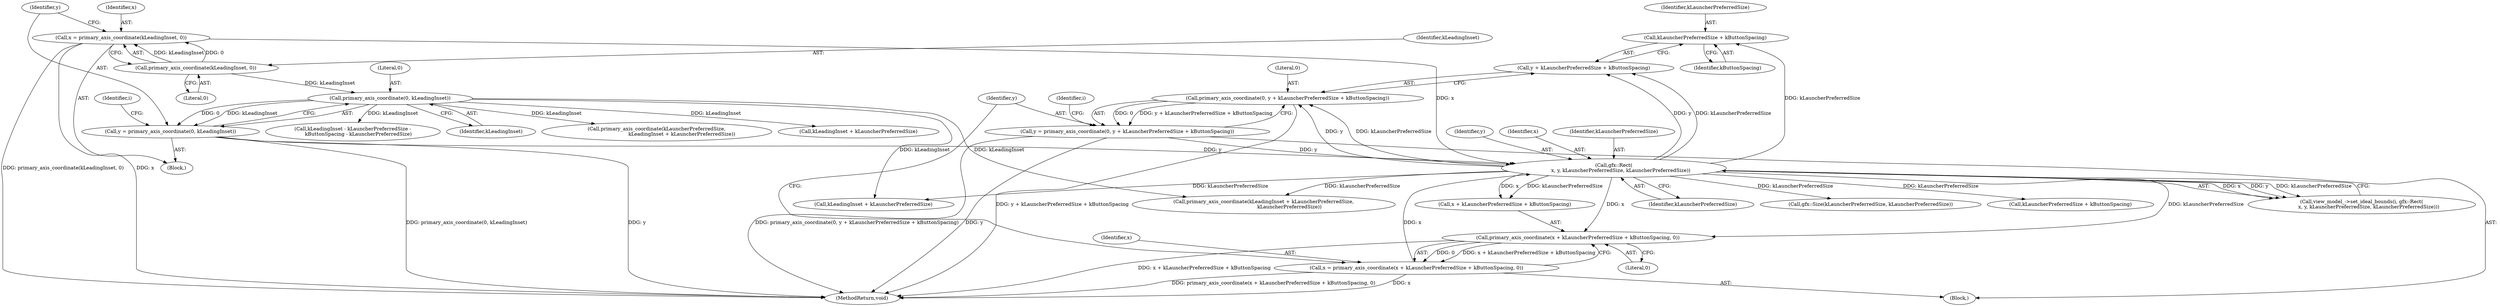 digraph "1_Chrome_3475f5e448ddf5e48888f3d0563245cc46e3c98b_0@API" {
"1000158" [label="(Call,kLauncherPreferredSize + kButtonSpacing)"];
"1000138" [label="(Call,gfx::Rect(\n         x, y, kLauncherPreferredSize, kLauncherPreferredSize))"];
"1000143" [label="(Call,x = primary_axis_coordinate(x + kLauncherPreferredSize + kButtonSpacing, 0))"];
"1000145" [label="(Call,primary_axis_coordinate(x + kLauncherPreferredSize + kButtonSpacing, 0))"];
"1000114" [label="(Call,x = primary_axis_coordinate(kLeadingInset, 0))"];
"1000116" [label="(Call,primary_axis_coordinate(kLeadingInset, 0))"];
"1000120" [label="(Call,y = primary_axis_coordinate(0, kLeadingInset))"];
"1000122" [label="(Call,primary_axis_coordinate(0, kLeadingInset))"];
"1000152" [label="(Call,y = primary_axis_coordinate(0, y + kLauncherPreferredSize + kButtonSpacing))"];
"1000154" [label="(Call,primary_axis_coordinate(0, y + kLauncherPreferredSize + kButtonSpacing))"];
"1000123" [label="(Literal,0)"];
"1000146" [label="(Call,x + kLauncherPreferredSize + kButtonSpacing)"];
"1000145" [label="(Call,primary_axis_coordinate(x + kLauncherPreferredSize + kButtonSpacing, 0))"];
"1000142" [label="(Identifier,kLauncherPreferredSize)"];
"1000140" [label="(Identifier,y)"];
"1000115" [label="(Identifier,x)"];
"1000189" [label="(Call,kLeadingInset - kLauncherPreferredSize -\n       kButtonSpacing - kLauncherPreferredSize)"];
"1000170" [label="(Call,primary_axis_coordinate(kLeadingInset + kLauncherPreferredSize,\n                                 kLauncherPreferredSize))"];
"1000122" [label="(Call,primary_axis_coordinate(0, kLeadingInset))"];
"1000175" [label="(Call,primary_axis_coordinate(kLauncherPreferredSize,\n                                kLeadingInset + kLauncherPreferredSize))"];
"1000155" [label="(Literal,0)"];
"1000144" [label="(Identifier,x)"];
"1000124" [label="(Identifier,kLeadingInset)"];
"1000136" [label="(Call,view_model_->set_ideal_bounds(i, gfx::Rect(\n         x, y, kLauncherPreferredSize, kLauncherPreferredSize)))"];
"1000143" [label="(Call,x = primary_axis_coordinate(x + kLauncherPreferredSize + kButtonSpacing, 0))"];
"1000152" [label="(Call,y = primary_axis_coordinate(0, y + kLauncherPreferredSize + kButtonSpacing))"];
"1000114" [label="(Call,x = primary_axis_coordinate(kLeadingInset, 0))"];
"1000177" [label="(Call,kLeadingInset + kLauncherPreferredSize)"];
"1000181" [label="(Call,gfx::Size(kLauncherPreferredSize, kLauncherPreferredSize))"];
"1000299" [label="(MethodReturn,void)"];
"1000116" [label="(Call,primary_axis_coordinate(kLeadingInset, 0))"];
"1000134" [label="(Identifier,i)"];
"1000118" [label="(Literal,0)"];
"1000159" [label="(Identifier,kLauncherPreferredSize)"];
"1000148" [label="(Call,kLauncherPreferredSize + kButtonSpacing)"];
"1000138" [label="(Call,gfx::Rect(\n         x, y, kLauncherPreferredSize, kLauncherPreferredSize))"];
"1000117" [label="(Identifier,kLeadingInset)"];
"1000135" [label="(Block,)"];
"1000128" [label="(Identifier,i)"];
"1000158" [label="(Call,kLauncherPreferredSize + kButtonSpacing)"];
"1000139" [label="(Identifier,x)"];
"1000153" [label="(Identifier,y)"];
"1000171" [label="(Call,kLeadingInset + kLauncherPreferredSize)"];
"1000120" [label="(Call,y = primary_axis_coordinate(0, kLeadingInset))"];
"1000156" [label="(Call,y + kLauncherPreferredSize + kButtonSpacing)"];
"1000151" [label="(Literal,0)"];
"1000141" [label="(Identifier,kLauncherPreferredSize)"];
"1000154" [label="(Call,primary_axis_coordinate(0, y + kLauncherPreferredSize + kButtonSpacing))"];
"1000160" [label="(Identifier,kButtonSpacing)"];
"1000121" [label="(Identifier,y)"];
"1000102" [label="(Block,)"];
"1000158" -> "1000156"  [label="AST: "];
"1000158" -> "1000160"  [label="CFG: "];
"1000159" -> "1000158"  [label="AST: "];
"1000160" -> "1000158"  [label="AST: "];
"1000156" -> "1000158"  [label="CFG: "];
"1000138" -> "1000158"  [label="DDG: kLauncherPreferredSize"];
"1000138" -> "1000136"  [label="AST: "];
"1000138" -> "1000142"  [label="CFG: "];
"1000139" -> "1000138"  [label="AST: "];
"1000140" -> "1000138"  [label="AST: "];
"1000141" -> "1000138"  [label="AST: "];
"1000142" -> "1000138"  [label="AST: "];
"1000136" -> "1000138"  [label="CFG: "];
"1000138" -> "1000136"  [label="DDG: x"];
"1000138" -> "1000136"  [label="DDG: y"];
"1000138" -> "1000136"  [label="DDG: kLauncherPreferredSize"];
"1000143" -> "1000138"  [label="DDG: x"];
"1000114" -> "1000138"  [label="DDG: x"];
"1000120" -> "1000138"  [label="DDG: y"];
"1000152" -> "1000138"  [label="DDG: y"];
"1000138" -> "1000145"  [label="DDG: x"];
"1000138" -> "1000145"  [label="DDG: kLauncherPreferredSize"];
"1000138" -> "1000146"  [label="DDG: x"];
"1000138" -> "1000146"  [label="DDG: kLauncherPreferredSize"];
"1000138" -> "1000148"  [label="DDG: kLauncherPreferredSize"];
"1000138" -> "1000154"  [label="DDG: y"];
"1000138" -> "1000154"  [label="DDG: kLauncherPreferredSize"];
"1000138" -> "1000156"  [label="DDG: y"];
"1000138" -> "1000156"  [label="DDG: kLauncherPreferredSize"];
"1000138" -> "1000170"  [label="DDG: kLauncherPreferredSize"];
"1000138" -> "1000171"  [label="DDG: kLauncherPreferredSize"];
"1000138" -> "1000181"  [label="DDG: kLauncherPreferredSize"];
"1000143" -> "1000135"  [label="AST: "];
"1000143" -> "1000145"  [label="CFG: "];
"1000144" -> "1000143"  [label="AST: "];
"1000145" -> "1000143"  [label="AST: "];
"1000153" -> "1000143"  [label="CFG: "];
"1000143" -> "1000299"  [label="DDG: x"];
"1000143" -> "1000299"  [label="DDG: primary_axis_coordinate(x + kLauncherPreferredSize + kButtonSpacing, 0)"];
"1000145" -> "1000143"  [label="DDG: x + kLauncherPreferredSize + kButtonSpacing"];
"1000145" -> "1000143"  [label="DDG: 0"];
"1000145" -> "1000151"  [label="CFG: "];
"1000146" -> "1000145"  [label="AST: "];
"1000151" -> "1000145"  [label="AST: "];
"1000145" -> "1000299"  [label="DDG: x + kLauncherPreferredSize + kButtonSpacing"];
"1000114" -> "1000102"  [label="AST: "];
"1000114" -> "1000116"  [label="CFG: "];
"1000115" -> "1000114"  [label="AST: "];
"1000116" -> "1000114"  [label="AST: "];
"1000121" -> "1000114"  [label="CFG: "];
"1000114" -> "1000299"  [label="DDG: x"];
"1000114" -> "1000299"  [label="DDG: primary_axis_coordinate(kLeadingInset, 0)"];
"1000116" -> "1000114"  [label="DDG: kLeadingInset"];
"1000116" -> "1000114"  [label="DDG: 0"];
"1000116" -> "1000118"  [label="CFG: "];
"1000117" -> "1000116"  [label="AST: "];
"1000118" -> "1000116"  [label="AST: "];
"1000116" -> "1000122"  [label="DDG: kLeadingInset"];
"1000120" -> "1000102"  [label="AST: "];
"1000120" -> "1000122"  [label="CFG: "];
"1000121" -> "1000120"  [label="AST: "];
"1000122" -> "1000120"  [label="AST: "];
"1000128" -> "1000120"  [label="CFG: "];
"1000120" -> "1000299"  [label="DDG: y"];
"1000120" -> "1000299"  [label="DDG: primary_axis_coordinate(0, kLeadingInset)"];
"1000122" -> "1000120"  [label="DDG: 0"];
"1000122" -> "1000120"  [label="DDG: kLeadingInset"];
"1000122" -> "1000124"  [label="CFG: "];
"1000123" -> "1000122"  [label="AST: "];
"1000124" -> "1000122"  [label="AST: "];
"1000122" -> "1000170"  [label="DDG: kLeadingInset"];
"1000122" -> "1000171"  [label="DDG: kLeadingInset"];
"1000122" -> "1000175"  [label="DDG: kLeadingInset"];
"1000122" -> "1000177"  [label="DDG: kLeadingInset"];
"1000122" -> "1000189"  [label="DDG: kLeadingInset"];
"1000152" -> "1000135"  [label="AST: "];
"1000152" -> "1000154"  [label="CFG: "];
"1000153" -> "1000152"  [label="AST: "];
"1000154" -> "1000152"  [label="AST: "];
"1000134" -> "1000152"  [label="CFG: "];
"1000152" -> "1000299"  [label="DDG: y"];
"1000152" -> "1000299"  [label="DDG: primary_axis_coordinate(0, y + kLauncherPreferredSize + kButtonSpacing)"];
"1000154" -> "1000152"  [label="DDG: 0"];
"1000154" -> "1000152"  [label="DDG: y + kLauncherPreferredSize + kButtonSpacing"];
"1000154" -> "1000156"  [label="CFG: "];
"1000155" -> "1000154"  [label="AST: "];
"1000156" -> "1000154"  [label="AST: "];
"1000154" -> "1000299"  [label="DDG: y + kLauncherPreferredSize + kButtonSpacing"];
}
